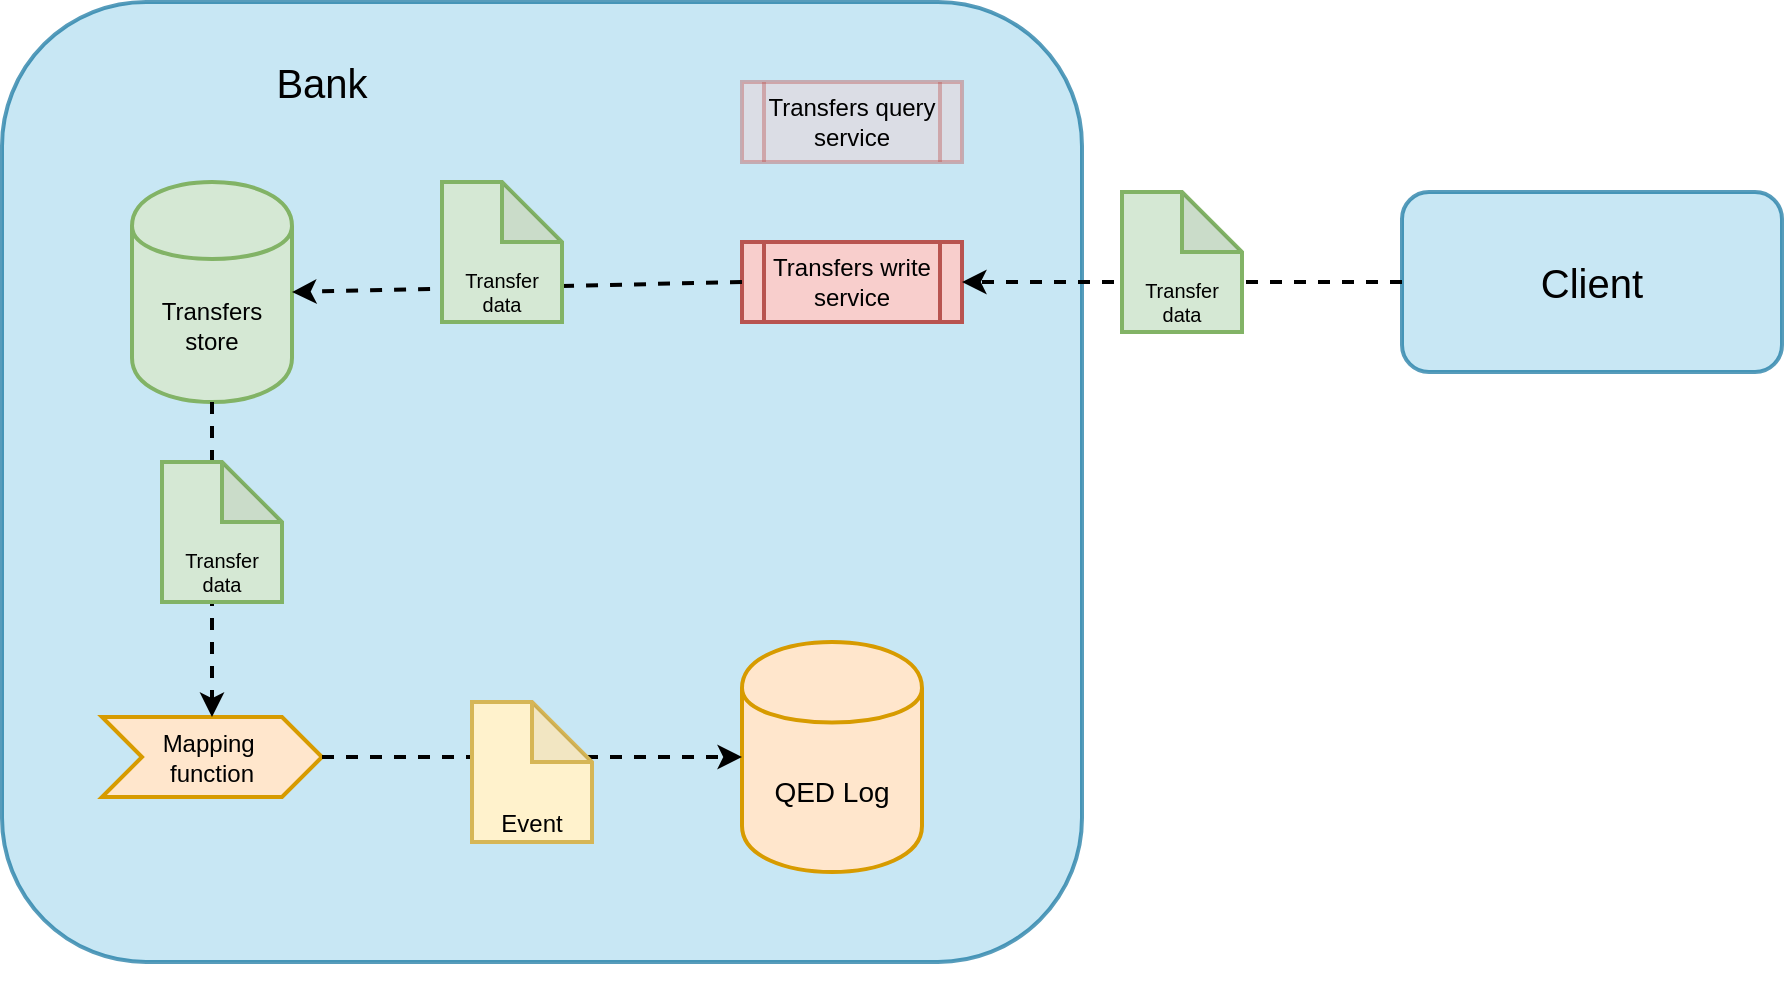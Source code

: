 <mxfile version="10.7.1" type="device"><diagram id="90Mbb3BDWCVHuqE5yGpk" name="Página-1"><mxGraphModel dx="1398" dy="899" grid="1" gridSize="10" guides="1" tooltips="1" connect="1" arrows="1" fold="1" page="1" pageScale="1" pageWidth="1169" pageHeight="827" math="0" shadow="0"><root><mxCell id="0"/><mxCell id="1" parent="0"/><mxCell id="ydvNbMDG4c6TnhuXwjNS-37" value="" style="group" vertex="1" connectable="0" parent="1"><mxGeometry x="60" y="200" width="890" height="480" as="geometry"/></mxCell><mxCell id="ydvNbMDG4c6TnhuXwjNS-36" value="" style="group" vertex="1" connectable="0" parent="ydvNbMDG4c6TnhuXwjNS-37"><mxGeometry width="890" height="480" as="geometry"/></mxCell><mxCell id="ydvNbMDG4c6TnhuXwjNS-1" value="" style="rounded=1;whiteSpace=wrap;html=1;fillColor=#b1ddf0;strokeColor=#10739e;strokeWidth=2;opacity=70;" vertex="1" parent="ydvNbMDG4c6TnhuXwjNS-36"><mxGeometry width="540" height="480" as="geometry"/></mxCell><mxCell id="ydvNbMDG4c6TnhuXwjNS-3" value="Transfers write service" style="shape=process;whiteSpace=wrap;html=1;backgroundOutline=1;fillColor=#f8cecc;strokeColor=#b85450;strokeWidth=2;" vertex="1" parent="ydvNbMDG4c6TnhuXwjNS-36"><mxGeometry x="370" y="120" width="110" height="40" as="geometry"/></mxCell><mxCell id="ydvNbMDG4c6TnhuXwjNS-4" value="Transfers query service" style="shape=process;whiteSpace=wrap;html=1;backgroundOutline=1;fillColor=#f8cecc;strokeColor=#b85450;strokeWidth=2;glass=0;shadow=0;opacity=40;" vertex="1" parent="ydvNbMDG4c6TnhuXwjNS-36"><mxGeometry x="370" y="40" width="110" height="40" as="geometry"/></mxCell><mxCell id="ydvNbMDG4c6TnhuXwjNS-5" value="&lt;font style=&quot;font-size: 20px&quot;&gt;Client&lt;/font&gt;" style="rounded=1;whiteSpace=wrap;html=1;fillColor=#b1ddf0;strokeColor=#10739e;strokeWidth=2;fontSize=16;opacity=70;" vertex="1" parent="ydvNbMDG4c6TnhuXwjNS-36"><mxGeometry x="700" y="95" width="190" height="90" as="geometry"/></mxCell><mxCell id="ydvNbMDG4c6TnhuXwjNS-13" value="&lt;font style=&quot;font-size: 20px&quot;&gt;Bank&lt;/font&gt;" style="text;html=1;strokeColor=none;fillColor=none;align=center;verticalAlign=middle;whiteSpace=wrap;rounded=0;labelBackgroundColor=none;fontSize=16;" vertex="1" parent="ydvNbMDG4c6TnhuXwjNS-36"><mxGeometry x="140" y="30" width="40" height="20" as="geometry"/></mxCell><mxCell id="ydvNbMDG4c6TnhuXwjNS-19" value="" style="endArrow=classic;html=1;labelBackgroundColor=#B1DDF0;fontSize=10;exitX=0;exitY=0.5;exitDx=0;exitDy=0;entryX=1;entryY=0.5;entryDx=0;entryDy=0;dashed=1;strokeWidth=2;" edge="1" parent="ydvNbMDG4c6TnhuXwjNS-36" source="ydvNbMDG4c6TnhuXwjNS-5" target="ydvNbMDG4c6TnhuXwjNS-3"><mxGeometry width="50" height="50" relative="1" as="geometry"><mxPoint y="610" as="sourcePoint"/><mxPoint x="50" y="560" as="targetPoint"/></mxGeometry></mxCell><mxCell id="ydvNbMDG4c6TnhuXwjNS-15" value="Transfer data" style="shape=note;whiteSpace=wrap;html=1;backgroundOutline=1;darkOpacity=0.05;labelBackgroundColor=#D5E8D4;strokeWidth=2;fontSize=10;verticalAlign=bottom;fillColor=#d5e8d4;strokeColor=#82b366;" vertex="1" parent="ydvNbMDG4c6TnhuXwjNS-36"><mxGeometry x="560" y="95" width="60" height="70" as="geometry"/></mxCell><mxCell id="ydvNbMDG4c6TnhuXwjNS-2" value="Transfers store" style="shape=cylinder;whiteSpace=wrap;html=1;boundedLbl=1;backgroundOutline=1;fillColor=#d5e8d4;strokeColor=#82b366;strokeWidth=2;" vertex="1" parent="ydvNbMDG4c6TnhuXwjNS-36"><mxGeometry x="65" y="90" width="80" height="110" as="geometry"/></mxCell><mxCell id="ydvNbMDG4c6TnhuXwjNS-22" value="" style="endArrow=classic;html=1;labelBackgroundColor=#B1DDF0;fontSize=10;exitX=0;exitY=0.5;exitDx=0;exitDy=0;entryX=1;entryY=0.5;entryDx=0;entryDy=0;strokeWidth=2;dashed=1;" edge="1" parent="ydvNbMDG4c6TnhuXwjNS-36" source="ydvNbMDG4c6TnhuXwjNS-3" target="ydvNbMDG4c6TnhuXwjNS-2"><mxGeometry width="50" height="50" relative="1" as="geometry"><mxPoint y="620" as="sourcePoint"/><mxPoint x="50" y="570" as="targetPoint"/></mxGeometry></mxCell><mxCell id="ydvNbMDG4c6TnhuXwjNS-21" value="Transfer data" style="shape=note;whiteSpace=wrap;html=1;backgroundOutline=1;darkOpacity=0.05;labelBackgroundColor=#D5E8D4;strokeWidth=2;fontSize=10;verticalAlign=bottom;fillColor=#d5e8d4;strokeColor=#82b366;" vertex="1" parent="ydvNbMDG4c6TnhuXwjNS-36"><mxGeometry x="220" y="90" width="60" height="70" as="geometry"/></mxCell><mxCell id="ydvNbMDG4c6TnhuXwjNS-30" value="&lt;font style=&quot;font-size: 12px&quot;&gt;Mapping&amp;nbsp;&lt;br&gt;function&lt;/font&gt;&lt;br&gt;" style="shape=step;perimeter=stepPerimeter;whiteSpace=wrap;html=1;fixedSize=1;rounded=0;shadow=0;glass=0;comic=0;labelBackgroundColor=none;strokeColor=#d79b00;strokeWidth=2;fillColor=#ffe6cc;fontSize=10;" vertex="1" parent="ydvNbMDG4c6TnhuXwjNS-36"><mxGeometry x="50" y="357.5" width="110" height="40" as="geometry"/></mxCell><mxCell id="ydvNbMDG4c6TnhuXwjNS-32" value="&lt;font style=&quot;font-size: 14px&quot;&gt;QED Log&lt;/font&gt;" style="shape=cylinder;whiteSpace=wrap;html=1;boundedLbl=1;backgroundOutline=1;rounded=0;shadow=0;glass=0;comic=0;labelBackgroundColor=none;strokeColor=#d79b00;strokeWidth=2;fillColor=#ffe6cc;fontSize=10;" vertex="1" parent="ydvNbMDG4c6TnhuXwjNS-36"><mxGeometry x="370" y="320" width="90" height="115" as="geometry"/></mxCell><mxCell id="ydvNbMDG4c6TnhuXwjNS-33" value="" style="endArrow=classic;html=1;labelBackgroundColor=#B1DDF0;fontSize=10;exitX=0.5;exitY=1;exitDx=0;exitDy=0;dashed=1;strokeWidth=2;" edge="1" parent="ydvNbMDG4c6TnhuXwjNS-36" source="ydvNbMDG4c6TnhuXwjNS-2" target="ydvNbMDG4c6TnhuXwjNS-30"><mxGeometry width="50" height="50" relative="1" as="geometry"><mxPoint y="620" as="sourcePoint"/><mxPoint x="50" y="570" as="targetPoint"/></mxGeometry></mxCell><mxCell id="ydvNbMDG4c6TnhuXwjNS-27" value="Transfer data" style="shape=note;whiteSpace=wrap;html=1;backgroundOutline=1;darkOpacity=0.05;labelBackgroundColor=#D5E8D4;strokeWidth=2;fontSize=10;verticalAlign=bottom;fillColor=#d5e8d4;strokeColor=#82b366;" vertex="1" parent="ydvNbMDG4c6TnhuXwjNS-36"><mxGeometry x="80" y="230" width="60" height="70" as="geometry"/></mxCell><mxCell id="ydvNbMDG4c6TnhuXwjNS-34" value="" style="endArrow=classic;html=1;labelBackgroundColor=#B1DDF0;fontSize=10;exitX=1;exitY=0.5;exitDx=0;exitDy=0;entryX=0;entryY=0.5;entryDx=0;entryDy=0;strokeWidth=2;dashed=1;" edge="1" parent="ydvNbMDG4c6TnhuXwjNS-36" source="ydvNbMDG4c6TnhuXwjNS-30" target="ydvNbMDG4c6TnhuXwjNS-32"><mxGeometry width="50" height="50" relative="1" as="geometry"><mxPoint y="620" as="sourcePoint"/><mxPoint x="50" y="570" as="targetPoint"/></mxGeometry></mxCell><mxCell id="ydvNbMDG4c6TnhuXwjNS-31" value="&lt;font style=&quot;font-size: 12px&quot;&gt;Event&lt;/font&gt;" style="shape=note;whiteSpace=wrap;html=1;backgroundOutline=1;darkOpacity=0.05;labelBackgroundColor=#FFF2CC;strokeWidth=2;fontSize=10;verticalAlign=bottom;fillColor=#fff2cc;strokeColor=#d6b656;" vertex="1" parent="ydvNbMDG4c6TnhuXwjNS-36"><mxGeometry x="235" y="350" width="60" height="70" as="geometry"/></mxCell><mxCell id="ydvNbMDG4c6TnhuXwjNS-35" style="edgeStyle=orthogonalEdgeStyle;rounded=0;orthogonalLoop=1;jettySize=auto;html=1;exitX=0.5;exitY=1;exitDx=0;exitDy=0;dashed=1;labelBackgroundColor=#B1DDF0;strokeWidth=2;fontSize=10;" edge="1" parent="ydvNbMDG4c6TnhuXwjNS-36" source="ydvNbMDG4c6TnhuXwjNS-1" target="ydvNbMDG4c6TnhuXwjNS-1"><mxGeometry relative="1" as="geometry"/></mxCell></root></mxGraphModel></diagram></mxfile>